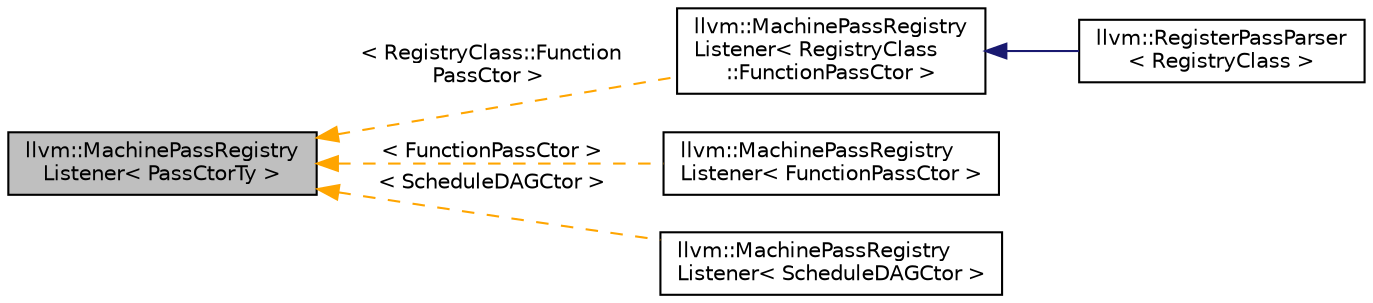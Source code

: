 digraph "llvm::MachinePassRegistryListener&lt; PassCtorTy &gt;"
{
 // LATEX_PDF_SIZE
  bgcolor="transparent";
  edge [fontname="Helvetica",fontsize="10",labelfontname="Helvetica",labelfontsize="10"];
  node [fontname="Helvetica",fontsize="10",shape="box"];
  rankdir="LR";
  Node1 [label="llvm::MachinePassRegistry\lListener\< PassCtorTy \>",height=0.2,width=0.4,color="black", fillcolor="grey75", style="filled", fontcolor="black",tooltip="MachinePassRegistryListener - Listener to adds and removals of nodes in registration list."];
  Node1 -> Node2 [dir="back",color="orange",fontsize="10",style="dashed",label=" \< RegistryClass::Function\lPassCtor \>" ,fontname="Helvetica"];
  Node2 [label="llvm::MachinePassRegistry\lListener\< RegistryClass\l::FunctionPassCtor \>",height=0.2,width=0.4,color="black",URL="$classllvm_1_1MachinePassRegistryListener.html",tooltip=" "];
  Node2 -> Node3 [dir="back",color="midnightblue",fontsize="10",style="solid",fontname="Helvetica"];
  Node3 [label="llvm::RegisterPassParser\l\< RegistryClass \>",height=0.2,width=0.4,color="black",URL="$classllvm_1_1RegisterPassParser.html",tooltip="RegisterPassParser class - Handle the addition of new machine passes."];
  Node1 -> Node4 [dir="back",color="orange",fontsize="10",style="dashed",label=" \< FunctionPassCtor \>" ,fontname="Helvetica"];
  Node4 [label="llvm::MachinePassRegistry\lListener\< FunctionPassCtor \>",height=0.2,width=0.4,color="black",URL="$classllvm_1_1MachinePassRegistryListener.html",tooltip=" "];
  Node1 -> Node5 [dir="back",color="orange",fontsize="10",style="dashed",label=" \< ScheduleDAGCtor \>" ,fontname="Helvetica"];
  Node5 [label="llvm::MachinePassRegistry\lListener\< ScheduleDAGCtor \>",height=0.2,width=0.4,color="black",URL="$classllvm_1_1MachinePassRegistryListener.html",tooltip=" "];
}
